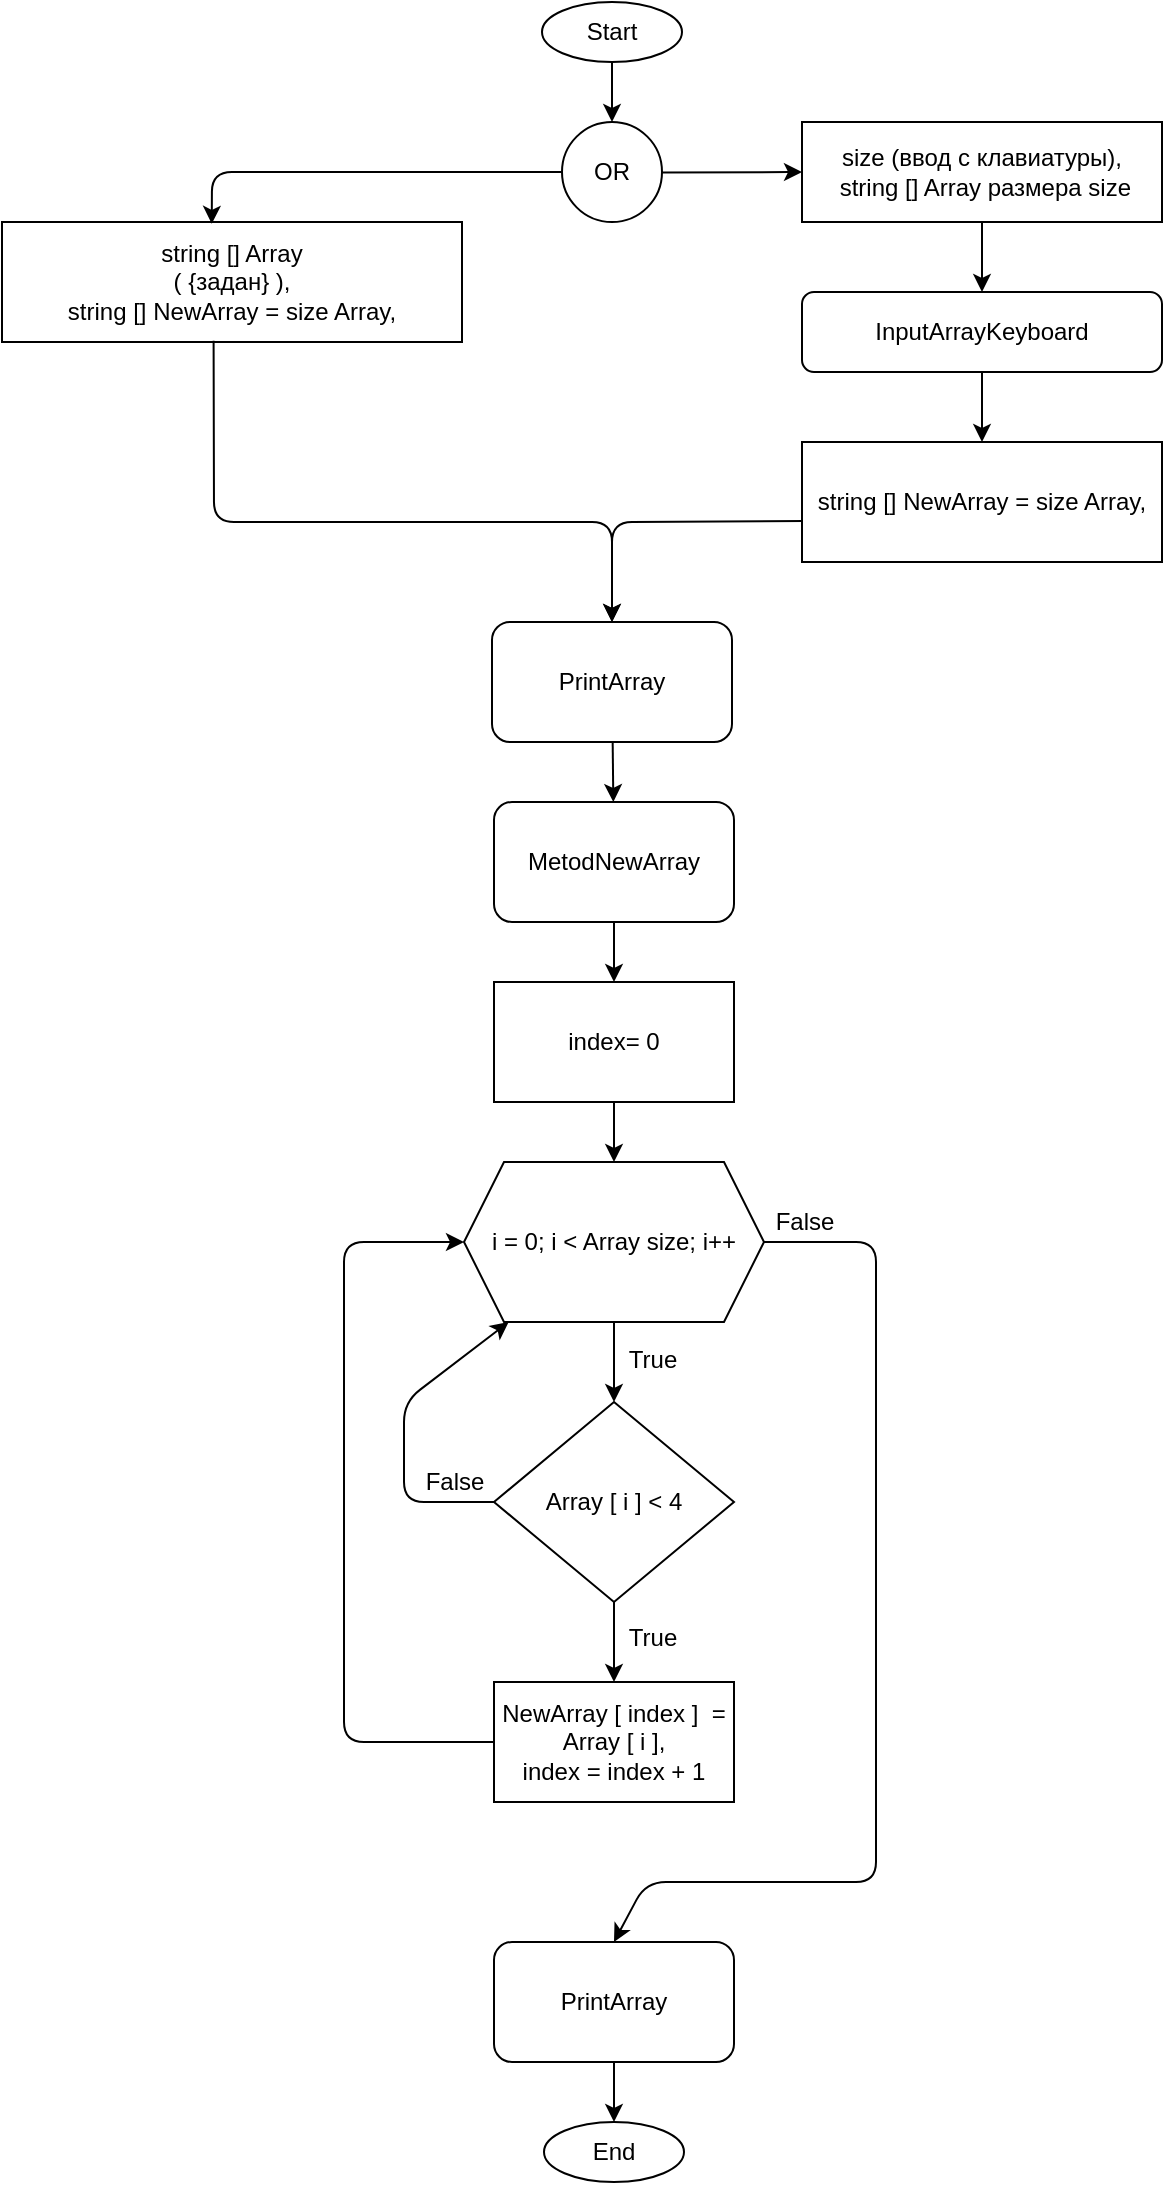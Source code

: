 <mxfile>
    <diagram id="ydVhEooveEmUww_9QSCW" name="Страница 1">
        <mxGraphModel dx="1039" dy="674" grid="1" gridSize="10" guides="1" tooltips="1" connect="1" arrows="1" fold="1" page="1" pageScale="1" pageWidth="827" pageHeight="1169" math="0" shadow="0">
            <root>
                <mxCell id="0"/>
                <mxCell id="1" parent="0"/>
                <mxCell id="2" value="Start" style="ellipse;whiteSpace=wrap;html=1;" vertex="1" parent="1">
                    <mxGeometry x="393" width="70" height="30" as="geometry"/>
                </mxCell>
                <mxCell id="3" value="string [] Array &lt;br&gt;( {задан} ),&lt;br&gt;string [] NewArray = size Array," style="rounded=0;whiteSpace=wrap;html=1;" vertex="1" parent="1">
                    <mxGeometry x="123" y="110" width="230" height="60" as="geometry"/>
                </mxCell>
                <mxCell id="13" style="edgeStyle=none;html=1;exitX=0.5;exitY=1;exitDx=0;exitDy=0;entryX=0.5;entryY=0;entryDx=0;entryDy=0;" edge="1" parent="1" source="5" target="10">
                    <mxGeometry relative="1" as="geometry"/>
                </mxCell>
                <mxCell id="5" value="i = 0; i &amp;lt; Array size; i++" style="shape=hexagon;perimeter=hexagonPerimeter2;whiteSpace=wrap;html=1;fixedSize=1;" vertex="1" parent="1">
                    <mxGeometry x="354" y="580" width="150" height="80" as="geometry"/>
                </mxCell>
                <mxCell id="29" style="edgeStyle=none;html=1;exitX=0.5;exitY=1;exitDx=0;exitDy=0;entryX=0.5;entryY=0;entryDx=0;entryDy=0;" edge="1" parent="1" source="6" target="26">
                    <mxGeometry relative="1" as="geometry"/>
                </mxCell>
                <mxCell id="6" value="MetodNewArray" style="rounded=1;whiteSpace=wrap;html=1;" vertex="1" parent="1">
                    <mxGeometry x="369" y="400" width="120" height="60" as="geometry"/>
                </mxCell>
                <mxCell id="17" style="edgeStyle=none;html=1;exitX=0.5;exitY=1;exitDx=0;exitDy=0;entryX=0.5;entryY=0;entryDx=0;entryDy=0;" edge="1" parent="1" source="10" target="15">
                    <mxGeometry relative="1" as="geometry"/>
                </mxCell>
                <mxCell id="10" value="Array [ i ] &amp;lt; 4" style="rhombus;whiteSpace=wrap;html=1;" vertex="1" parent="1">
                    <mxGeometry x="369" y="700" width="120" height="100" as="geometry"/>
                </mxCell>
                <mxCell id="11" value="" style="endArrow=classic;html=1;entryX=0.149;entryY=1;entryDx=0;entryDy=0;entryPerimeter=0;exitX=0;exitY=0.5;exitDx=0;exitDy=0;" edge="1" parent="1" source="10" target="5">
                    <mxGeometry width="50" height="50" relative="1" as="geometry">
                        <mxPoint x="394" y="860" as="sourcePoint"/>
                        <mxPoint x="444" y="810" as="targetPoint"/>
                        <Array as="points">
                            <mxPoint x="324" y="750"/>
                            <mxPoint x="324" y="700"/>
                        </Array>
                    </mxGeometry>
                </mxCell>
                <mxCell id="12" value="False" style="text;html=1;align=center;verticalAlign=middle;resizable=0;points=[];autosize=1;strokeColor=none;fillColor=none;" vertex="1" parent="1">
                    <mxGeometry x="329" y="730" width="40" height="20" as="geometry"/>
                </mxCell>
                <mxCell id="15" value="NewArray [ index ]&amp;nbsp; = Array [ i ],&lt;br&gt;index = index + 1" style="rounded=0;whiteSpace=wrap;html=1;" vertex="1" parent="1">
                    <mxGeometry x="369" y="840" width="120" height="60" as="geometry"/>
                </mxCell>
                <mxCell id="16" value="True" style="text;html=1;align=center;verticalAlign=middle;resizable=0;points=[];autosize=1;strokeColor=none;fillColor=none;" vertex="1" parent="1">
                    <mxGeometry x="428" y="669" width="40" height="20" as="geometry"/>
                </mxCell>
                <mxCell id="18" value="True" style="text;html=1;align=center;verticalAlign=middle;resizable=0;points=[];autosize=1;strokeColor=none;fillColor=none;" vertex="1" parent="1">
                    <mxGeometry x="428" y="808" width="40" height="20" as="geometry"/>
                </mxCell>
                <mxCell id="19" value="" style="endArrow=classic;html=1;exitX=0;exitY=0.5;exitDx=0;exitDy=0;entryX=0;entryY=0.5;entryDx=0;entryDy=0;" edge="1" parent="1" source="15" target="5">
                    <mxGeometry width="50" height="50" relative="1" as="geometry">
                        <mxPoint x="394" y="680" as="sourcePoint"/>
                        <mxPoint x="444" y="630" as="targetPoint"/>
                        <Array as="points">
                            <mxPoint x="294" y="870"/>
                            <mxPoint x="294" y="620"/>
                        </Array>
                    </mxGeometry>
                </mxCell>
                <mxCell id="20" value="" style="endArrow=classic;html=1;exitX=1;exitY=0.5;exitDx=0;exitDy=0;entryX=0.5;entryY=0;entryDx=0;entryDy=0;" edge="1" parent="1" source="5" target="22">
                    <mxGeometry width="50" height="50" relative="1" as="geometry">
                        <mxPoint x="410" y="790" as="sourcePoint"/>
                        <mxPoint x="450" y="980" as="targetPoint"/>
                        <Array as="points">
                            <mxPoint x="560" y="620"/>
                            <mxPoint x="560" y="940"/>
                            <mxPoint x="445" y="940"/>
                        </Array>
                    </mxGeometry>
                </mxCell>
                <mxCell id="21" value="False" style="text;html=1;align=center;verticalAlign=middle;resizable=0;points=[];autosize=1;strokeColor=none;fillColor=none;" vertex="1" parent="1">
                    <mxGeometry x="504" y="600" width="40" height="20" as="geometry"/>
                </mxCell>
                <mxCell id="25" value="" style="edgeStyle=none;html=1;" edge="1" parent="1" source="22" target="24">
                    <mxGeometry relative="1" as="geometry"/>
                </mxCell>
                <mxCell id="22" value="PrintArray" style="rounded=1;whiteSpace=wrap;html=1;" vertex="1" parent="1">
                    <mxGeometry x="369" y="970" width="120" height="60" as="geometry"/>
                </mxCell>
                <mxCell id="24" value="End" style="ellipse;whiteSpace=wrap;html=1;" vertex="1" parent="1">
                    <mxGeometry x="394" y="1060" width="70" height="30" as="geometry"/>
                </mxCell>
                <mxCell id="28" style="edgeStyle=none;html=1;exitX=0.5;exitY=1;exitDx=0;exitDy=0;entryX=0.5;entryY=0;entryDx=0;entryDy=0;" edge="1" parent="1" source="26" target="5">
                    <mxGeometry relative="1" as="geometry">
                        <mxPoint x="429.529" y="570" as="targetPoint"/>
                    </mxGeometry>
                </mxCell>
                <mxCell id="26" value="index= 0" style="rounded=0;whiteSpace=wrap;html=1;" vertex="1" parent="1">
                    <mxGeometry x="369" y="490" width="120" height="60" as="geometry"/>
                </mxCell>
                <mxCell id="35" value="" style="edgeStyle=none;html=1;" edge="1" parent="1" source="30" target="33">
                    <mxGeometry relative="1" as="geometry"/>
                </mxCell>
                <mxCell id="30" value="size (ввод с клавиатуры),&lt;br&gt;&amp;nbsp;string [] Array размера size" style="rounded=0;whiteSpace=wrap;html=1;" vertex="1" parent="1">
                    <mxGeometry x="523" y="60" width="180" height="50" as="geometry"/>
                </mxCell>
                <mxCell id="38" value="" style="edgeStyle=none;html=1;entryX=0.5;entryY=0;entryDx=0;entryDy=0;exitX=0.007;exitY=0.659;exitDx=0;exitDy=0;exitPerimeter=0;" edge="1" parent="1" source="32">
                    <mxGeometry relative="1" as="geometry">
                        <mxPoint x="428" y="310" as="targetPoint"/>
                        <Array as="points">
                            <mxPoint x="428" y="260"/>
                        </Array>
                    </mxGeometry>
                </mxCell>
                <mxCell id="32" value="&lt;span&gt;string [] NewArray = size Array,&lt;/span&gt;" style="rounded=0;whiteSpace=wrap;html=1;" vertex="1" parent="1">
                    <mxGeometry x="523" y="220" width="180" height="60" as="geometry"/>
                </mxCell>
                <mxCell id="36" value="" style="edgeStyle=none;html=1;" edge="1" parent="1" source="33" target="32">
                    <mxGeometry relative="1" as="geometry"/>
                </mxCell>
                <mxCell id="33" value="InputArrayKeyboard" style="rounded=1;whiteSpace=wrap;html=1;" vertex="1" parent="1">
                    <mxGeometry x="523" y="145" width="180" height="40" as="geometry"/>
                </mxCell>
                <mxCell id="39" value="" style="endArrow=classic;html=1;exitX=0.46;exitY=0.989;exitDx=0;exitDy=0;exitPerimeter=0;entryX=0.5;entryY=0;entryDx=0;entryDy=0;" edge="1" parent="1" source="3">
                    <mxGeometry width="50" height="50" relative="1" as="geometry">
                        <mxPoint x="333" y="230" as="sourcePoint"/>
                        <mxPoint x="428" y="310" as="targetPoint"/>
                        <Array as="points">
                            <mxPoint x="229" y="260"/>
                            <mxPoint x="428" y="260"/>
                        </Array>
                    </mxGeometry>
                </mxCell>
                <mxCell id="44" value="" style="edgeStyle=none;html=1;entryX=0;entryY=0.5;entryDx=0;entryDy=0;" edge="1" parent="1" source="40" target="30">
                    <mxGeometry relative="1" as="geometry">
                        <mxPoint x="493" y="90" as="targetPoint"/>
                    </mxGeometry>
                </mxCell>
                <mxCell id="45" value="" style="edgeStyle=none;html=1;entryX=0.456;entryY=0.015;entryDx=0;entryDy=0;entryPerimeter=0;" edge="1" parent="1" source="40" target="3">
                    <mxGeometry relative="1" as="geometry">
                        <Array as="points">
                            <mxPoint x="228" y="85"/>
                        </Array>
                    </mxGeometry>
                </mxCell>
                <mxCell id="40" value="OR" style="ellipse;whiteSpace=wrap;html=1;aspect=fixed;" vertex="1" parent="1">
                    <mxGeometry x="403" y="60" width="50" height="50" as="geometry"/>
                </mxCell>
                <mxCell id="43" value="" style="endArrow=classic;html=1;exitX=0.5;exitY=1;exitDx=0;exitDy=0;entryX=0.5;entryY=0;entryDx=0;entryDy=0;" edge="1" parent="1" source="2" target="40">
                    <mxGeometry width="50" height="50" relative="1" as="geometry">
                        <mxPoint x="323" y="320" as="sourcePoint"/>
                        <mxPoint x="373" y="270" as="targetPoint"/>
                    </mxGeometry>
                </mxCell>
                <mxCell id="47" value="" style="edgeStyle=none;html=1;" edge="1" parent="1" source="46" target="6">
                    <mxGeometry relative="1" as="geometry"/>
                </mxCell>
                <mxCell id="46" value="PrintArray" style="rounded=1;whiteSpace=wrap;html=1;" vertex="1" parent="1">
                    <mxGeometry x="368" y="310" width="120" height="60" as="geometry"/>
                </mxCell>
            </root>
        </mxGraphModel>
    </diagram>
</mxfile>